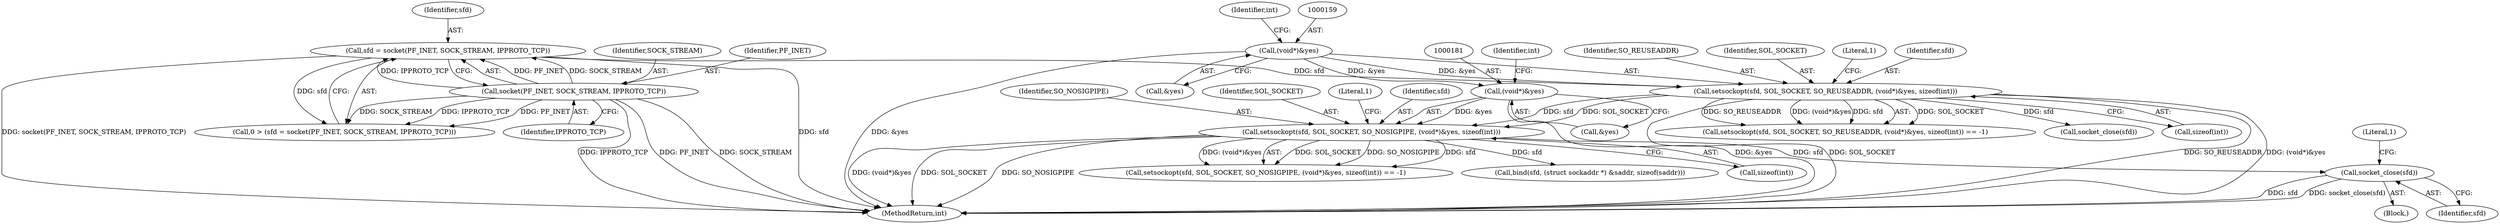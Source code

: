 digraph "0_libimobiledevice_4397b3376dc4e4cb1c991d0aed61ce6482614196@API" {
"1000191" [label="(Call,socket_close(sfd))"];
"1000176" [label="(Call,setsockopt(sfd, SOL_SOCKET, SO_NOSIGPIPE, (void*)&yes, sizeof(int)))"];
"1000154" [label="(Call,setsockopt(sfd, SOL_SOCKET, SO_REUSEADDR, (void*)&yes, sizeof(int)))"];
"1000140" [label="(Call,sfd = socket(PF_INET, SOCK_STREAM, IPPROTO_TCP))"];
"1000142" [label="(Call,socket(PF_INET, SOCK_STREAM, IPPROTO_TCP))"];
"1000158" [label="(Call,(void*)&yes)"];
"1000180" [label="(Call,(void*)&yes)"];
"1000226" [label="(Call,bind(sfd, (struct sockaddr *) &saddr, sizeof(saddr)))"];
"1000184" [label="(Call,sizeof(int))"];
"1000142" [label="(Call,socket(PF_INET, SOCK_STREAM, IPPROTO_TCP))"];
"1000138" [label="(Call,0 > (sfd = socket(PF_INET, SOCK_STREAM, IPPROTO_TCP)))"];
"1000145" [label="(Identifier,IPPROTO_TCP)"];
"1000182" [label="(Call,&yes)"];
"1000179" [label="(Identifier,SO_NOSIGPIPE)"];
"1000163" [label="(Identifier,int)"];
"1000157" [label="(Identifier,SO_REUSEADDR)"];
"1000180" [label="(Call,(void*)&yes)"];
"1000144" [label="(Identifier,SOCK_STREAM)"];
"1000178" [label="(Identifier,SOL_SOCKET)"];
"1000141" [label="(Identifier,sfd)"];
"1000191" [label="(Call,socket_close(sfd))"];
"1000176" [label="(Call,setsockopt(sfd, SOL_SOCKET, SO_NOSIGPIPE, (void*)&yes, sizeof(int)))"];
"1000187" [label="(Literal,1)"];
"1000156" [label="(Identifier,SOL_SOCKET)"];
"1000165" [label="(Literal,1)"];
"1000175" [label="(Call,setsockopt(sfd, SOL_SOCKET, SO_NOSIGPIPE, (void*)&yes, sizeof(int)) == -1)"];
"1000259" [label="(MethodReturn,int)"];
"1000192" [label="(Identifier,sfd)"];
"1000158" [label="(Call,(void*)&yes)"];
"1000195" [label="(Literal,1)"];
"1000185" [label="(Identifier,int)"];
"1000177" [label="(Identifier,sfd)"];
"1000155" [label="(Identifier,sfd)"];
"1000169" [label="(Call,socket_close(sfd))"];
"1000154" [label="(Call,setsockopt(sfd, SOL_SOCKET, SO_REUSEADDR, (void*)&yes, sizeof(int)))"];
"1000162" [label="(Call,sizeof(int))"];
"1000143" [label="(Identifier,PF_INET)"];
"1000160" [label="(Call,&yes)"];
"1000153" [label="(Call,setsockopt(sfd, SOL_SOCKET, SO_REUSEADDR, (void*)&yes, sizeof(int)) == -1)"];
"1000140" [label="(Call,sfd = socket(PF_INET, SOCK_STREAM, IPPROTO_TCP))"];
"1000188" [label="(Block,)"];
"1000191" -> "1000188"  [label="AST: "];
"1000191" -> "1000192"  [label="CFG: "];
"1000192" -> "1000191"  [label="AST: "];
"1000195" -> "1000191"  [label="CFG: "];
"1000191" -> "1000259"  [label="DDG: socket_close(sfd)"];
"1000191" -> "1000259"  [label="DDG: sfd"];
"1000176" -> "1000191"  [label="DDG: sfd"];
"1000176" -> "1000175"  [label="AST: "];
"1000176" -> "1000184"  [label="CFG: "];
"1000177" -> "1000176"  [label="AST: "];
"1000178" -> "1000176"  [label="AST: "];
"1000179" -> "1000176"  [label="AST: "];
"1000180" -> "1000176"  [label="AST: "];
"1000184" -> "1000176"  [label="AST: "];
"1000187" -> "1000176"  [label="CFG: "];
"1000176" -> "1000259"  [label="DDG: SOL_SOCKET"];
"1000176" -> "1000259"  [label="DDG: SO_NOSIGPIPE"];
"1000176" -> "1000259"  [label="DDG: (void*)&yes"];
"1000176" -> "1000175"  [label="DDG: SOL_SOCKET"];
"1000176" -> "1000175"  [label="DDG: SO_NOSIGPIPE"];
"1000176" -> "1000175"  [label="DDG: sfd"];
"1000176" -> "1000175"  [label="DDG: (void*)&yes"];
"1000154" -> "1000176"  [label="DDG: sfd"];
"1000154" -> "1000176"  [label="DDG: SOL_SOCKET"];
"1000180" -> "1000176"  [label="DDG: &yes"];
"1000176" -> "1000226"  [label="DDG: sfd"];
"1000154" -> "1000153"  [label="AST: "];
"1000154" -> "1000162"  [label="CFG: "];
"1000155" -> "1000154"  [label="AST: "];
"1000156" -> "1000154"  [label="AST: "];
"1000157" -> "1000154"  [label="AST: "];
"1000158" -> "1000154"  [label="AST: "];
"1000162" -> "1000154"  [label="AST: "];
"1000165" -> "1000154"  [label="CFG: "];
"1000154" -> "1000259"  [label="DDG: SO_REUSEADDR"];
"1000154" -> "1000259"  [label="DDG: (void*)&yes"];
"1000154" -> "1000259"  [label="DDG: SOL_SOCKET"];
"1000154" -> "1000153"  [label="DDG: SOL_SOCKET"];
"1000154" -> "1000153"  [label="DDG: SO_REUSEADDR"];
"1000154" -> "1000153"  [label="DDG: (void*)&yes"];
"1000154" -> "1000153"  [label="DDG: sfd"];
"1000140" -> "1000154"  [label="DDG: sfd"];
"1000158" -> "1000154"  [label="DDG: &yes"];
"1000154" -> "1000169"  [label="DDG: sfd"];
"1000140" -> "1000138"  [label="AST: "];
"1000140" -> "1000142"  [label="CFG: "];
"1000141" -> "1000140"  [label="AST: "];
"1000142" -> "1000140"  [label="AST: "];
"1000138" -> "1000140"  [label="CFG: "];
"1000140" -> "1000259"  [label="DDG: socket(PF_INET, SOCK_STREAM, IPPROTO_TCP)"];
"1000140" -> "1000259"  [label="DDG: sfd"];
"1000140" -> "1000138"  [label="DDG: sfd"];
"1000142" -> "1000140"  [label="DDG: PF_INET"];
"1000142" -> "1000140"  [label="DDG: SOCK_STREAM"];
"1000142" -> "1000140"  [label="DDG: IPPROTO_TCP"];
"1000142" -> "1000145"  [label="CFG: "];
"1000143" -> "1000142"  [label="AST: "];
"1000144" -> "1000142"  [label="AST: "];
"1000145" -> "1000142"  [label="AST: "];
"1000142" -> "1000259"  [label="DDG: SOCK_STREAM"];
"1000142" -> "1000259"  [label="DDG: IPPROTO_TCP"];
"1000142" -> "1000259"  [label="DDG: PF_INET"];
"1000142" -> "1000138"  [label="DDG: PF_INET"];
"1000142" -> "1000138"  [label="DDG: SOCK_STREAM"];
"1000142" -> "1000138"  [label="DDG: IPPROTO_TCP"];
"1000158" -> "1000160"  [label="CFG: "];
"1000159" -> "1000158"  [label="AST: "];
"1000160" -> "1000158"  [label="AST: "];
"1000163" -> "1000158"  [label="CFG: "];
"1000158" -> "1000259"  [label="DDG: &yes"];
"1000158" -> "1000180"  [label="DDG: &yes"];
"1000180" -> "1000182"  [label="CFG: "];
"1000181" -> "1000180"  [label="AST: "];
"1000182" -> "1000180"  [label="AST: "];
"1000185" -> "1000180"  [label="CFG: "];
"1000180" -> "1000259"  [label="DDG: &yes"];
}
